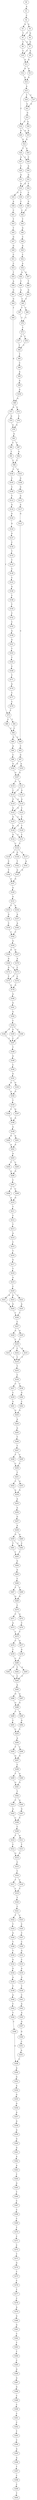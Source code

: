 strict digraph  {
	S0 -> S1 [ label = A ];
	S1 -> S2 [ label = C ];
	S2 -> S3 [ label = A ];
	S2 -> S4 [ label = G ];
	S3 -> S5 [ label = T ];
	S4 -> S6 [ label = G ];
	S4 -> S5 [ label = T ];
	S5 -> S7 [ label = G ];
	S5 -> S8 [ label = C ];
	S6 -> S7 [ label = G ];
	S7 -> S9 [ label = A ];
	S7 -> S10 [ label = C ];
	S8 -> S10 [ label = C ];
	S9 -> S11 [ label = G ];
	S10 -> S11 [ label = G ];
	S11 -> S12 [ label = A ];
	S11 -> S13 [ label = G ];
	S12 -> S14 [ label = G ];
	S13 -> S14 [ label = G ];
	S14 -> S15 [ label = A ];
	S15 -> S16 [ label = C ];
	S15 -> S17 [ label = C ];
	S15 -> S18 [ label = T ];
	S16 -> S19 [ label = A ];
	S16 -> S20 [ label = G ];
	S17 -> S21 [ label = G ];
	S18 -> S21 [ label = G ];
	S19 -> S22 [ label = G ];
	S20 -> S22 [ label = G ];
	S21 -> S23 [ label = G ];
	S22 -> S24 [ label = C ];
	S22 -> S25 [ label = A ];
	S23 -> S26 [ label = A ];
	S23 -> S16 [ label = C ];
	S24 -> S27 [ label = A ];
	S24 -> S28 [ label = C ];
	S25 -> S28 [ label = C ];
	S26 -> S19 [ label = A ];
	S27 -> S29 [ label = C ];
	S28 -> S30 [ label = A ];
	S29 -> S31 [ label = A ];
	S30 -> S32 [ label = G ];
	S31 -> S33 [ label = G ];
	S32 -> S34 [ label = T ];
	S32 -> S33 [ label = G ];
	S33 -> S35 [ label = G ];
	S33 -> S36 [ label = T ];
	S34 -> S37 [ label = C ];
	S35 -> S38 [ label = A ];
	S36 -> S39 [ label = C ];
	S37 -> S40 [ label = G ];
	S38 -> S41 [ label = C ];
	S39 -> S42 [ label = C ];
	S40 -> S42 [ label = C ];
	S41 -> S43 [ label = T ];
	S42 -> S44 [ label = T ];
	S43 -> S45 [ label = T ];
	S44 -> S46 [ label = G ];
	S45 -> S47 [ label = G ];
	S46 -> S48 [ label = C ];
	S47 -> S49 [ label = G ];
	S48 -> S50 [ label = A ];
	S49 -> S51 [ label = C ];
	S50 -> S52 [ label = C ];
	S51 -> S53 [ label = C ];
	S52 -> S54 [ label = A ];
	S53 -> S55 [ label = T ];
	S54 -> S56 [ label = A ];
	S54 -> S57 [ label = G ];
	S55 -> S58 [ label = A ];
	S56 -> S59 [ label = C ];
	S57 -> S60 [ label = T ];
	S58 -> S61 [ label = G ];
	S59 -> S62 [ label = A ];
	S60 -> S63 [ label = G ];
	S61 -> S64 [ label = G ];
	S62 -> S65 [ label = C ];
	S63 -> S65 [ label = C ];
	S64 -> S66 [ label = T ];
	S65 -> S67 [ label = T ];
	S65 -> S68 [ label = C ];
	S66 -> S69 [ label = G ];
	S67 -> S70 [ label = C ];
	S68 -> S70 [ label = C ];
	S69 -> S71 [ label = G ];
	S69 -> S72 [ label = C ];
	S70 -> S73 [ label = T ];
	S71 -> S74 [ label = G ];
	S71 -> S75 [ label = T ];
	S72 -> S76 [ label = C ];
	S73 -> S77 [ label = G ];
	S73 -> S78 [ label = T ];
	S74 -> S79 [ label = G ];
	S75 -> S80 [ label = C ];
	S75 -> S81 [ label = T ];
	S76 -> S79 [ label = G ];
	S77 -> S82 [ label = T ];
	S78 -> S82 [ label = T ];
	S79 -> S83 [ label = G ];
	S80 -> S84 [ label = C ];
	S81 -> S84 [ label = C ];
	S82 -> S85 [ label = T ];
	S83 -> S86 [ label = C ];
	S83 -> S87 [ label = T ];
	S84 -> S88 [ label = C ];
	S84 -> S89 [ label = G ];
	S85 -> S90 [ label = C ];
	S86 -> S91 [ label = T ];
	S87 -> S92 [ label = G ];
	S88 -> S93 [ label = C ];
	S89 -> S94 [ label = A ];
	S90 -> S95 [ label = A ];
	S91 -> S96 [ label = C ];
	S92 -> S96 [ label = C ];
	S93 -> S97 [ label = G ];
	S94 -> S98 [ label = C ];
	S95 -> S99 [ label = G ];
	S96 -> S100 [ label = C ];
	S96 -> S101 [ label = G ];
	S97 -> S102 [ label = G ];
	S97 -> S103 [ label = A ];
	S98 -> S102 [ label = G ];
	S99 -> S104 [ label = G ];
	S100 -> S105 [ label = C ];
	S101 -> S106 [ label = G ];
	S102 -> S107 [ label = G ];
	S103 -> S107 [ label = G ];
	S104 -> S69 [ label = G ];
	S105 -> S108 [ label = C ];
	S106 -> S109 [ label = G ];
	S107 -> S110 [ label = G ];
	S107 -> S111 [ label = C ];
	S108 -> S112 [ label = T ];
	S109 -> S113 [ label = G ];
	S110 -> S114 [ label = C ];
	S111 -> S114 [ label = C ];
	S111 -> S115 [ label = G ];
	S112 -> S116 [ label = G ];
	S113 -> S117 [ label = A ];
	S114 -> S118 [ label = G ];
	S114 -> S119 [ label = A ];
	S115 -> S119 [ label = A ];
	S116 -> S120 [ label = G ];
	S117 -> S121 [ label = G ];
	S118 -> S122 [ label = G ];
	S119 -> S123 [ label = C ];
	S119 -> S122 [ label = G ];
	S120 -> S124 [ label = G ];
	S121 -> S88 [ label = C ];
	S122 -> S125 [ label = G ];
	S122 -> S126 [ label = C ];
	S123 -> S126 [ label = C ];
	S124 -> S127 [ label = G ];
	S125 -> S128 [ label = G ];
	S126 -> S128 [ label = G ];
	S126 -> S129 [ label = T ];
	S127 -> S130 [ label = C ];
	S128 -> S131 [ label = C ];
	S128 -> S132 [ label = G ];
	S129 -> S131 [ label = C ];
	S130 -> S133 [ label = T ];
	S131 -> S134 [ label = C ];
	S132 -> S134 [ label = C ];
	S133 -> S135 [ label = T ];
	S134 -> S136 [ label = A ];
	S134 -> S137 [ label = C ];
	S134 -> S138 [ label = G ];
	S135 -> S139 [ label = C ];
	S136 -> S140 [ label = C ];
	S137 -> S141 [ label = A ];
	S138 -> S142 [ label = T ];
	S139 -> S143 [ label = C ];
	S140 -> S144 [ label = T ];
	S141 -> S145 [ label = G ];
	S142 -> S145 [ label = G ];
	S143 -> S146 [ label = A ];
	S144 -> S147 [ label = G ];
	S145 -> S147 [ label = G ];
	S146 -> S148 [ label = C ];
	S147 -> S149 [ label = A ];
	S148 -> S150 [ label = T ];
	S149 -> S151 [ label = G ];
	S150 -> S152 [ label = C ];
	S151 -> S153 [ label = C ];
	S151 -> S154 [ label = A ];
	S152 -> S155 [ label = C ];
	S153 -> S156 [ label = G ];
	S154 -> S157 [ label = A ];
	S155 -> S158 [ label = A ];
	S156 -> S159 [ label = C ];
	S157 -> S160 [ label = A ];
	S158 -> S161 [ label = G ];
	S159 -> S162 [ label = C ];
	S160 -> S162 [ label = C ];
	S161 -> S163 [ label = T ];
	S162 -> S164 [ label = A ];
	S163 -> S165 [ label = T ];
	S164 -> S166 [ label = A ];
	S164 -> S167 [ label = G ];
	S165 -> S168 [ label = C ];
	S166 -> S169 [ label = G ];
	S167 -> S170 [ label = A ];
	S168 -> S171 [ label = T ];
	S169 -> S172 [ label = G ];
	S169 -> S173 [ label = C ];
	S170 -> S173 [ label = C ];
	S171 -> S174 [ label = A ];
	S172 -> S175 [ label = T ];
	S173 -> S176 [ label = C ];
	S173 -> S175 [ label = T ];
	S174 -> S177 [ label = C ];
	S175 -> S178 [ label = G ];
	S176 -> S178 [ label = G ];
	S177 -> S179 [ label = C ];
	S178 -> S180 [ label = A ];
	S179 -> S75 [ label = T ];
	S180 -> S181 [ label = G ];
	S181 -> S182 [ label = G ];
	S182 -> S183 [ label = C ];
	S183 -> S184 [ label = T ];
	S183 -> S185 [ label = G ];
	S183 -> S186 [ label = C ];
	S184 -> S187 [ label = C ];
	S185 -> S187 [ label = C ];
	S186 -> S187 [ label = C ];
	S187 -> S188 [ label = T ];
	S188 -> S189 [ label = G ];
	S189 -> S190 [ label = C ];
	S190 -> S191 [ label = G ];
	S191 -> S192 [ label = A ];
	S191 -> S193 [ label = G ];
	S192 -> S194 [ label = G ];
	S193 -> S194 [ label = G ];
	S194 -> S195 [ label = T ];
	S195 -> S196 [ label = C ];
	S195 -> S197 [ label = G ];
	S196 -> S198 [ label = A ];
	S197 -> S198 [ label = A ];
	S198 -> S199 [ label = A ];
	S199 -> S200 [ label = G ];
	S199 -> S201 [ label = A ];
	S200 -> S202 [ label = A ];
	S201 -> S202 [ label = A ];
	S202 -> S203 [ label = A ];
	S203 -> S204 [ label = T ];
	S203 -> S205 [ label = C ];
	S204 -> S206 [ label = G ];
	S205 -> S206 [ label = G ];
	S206 -> S207 [ label = C ];
	S207 -> S208 [ label = T ];
	S207 -> S209 [ label = C ];
	S208 -> S210 [ label = G ];
	S209 -> S210 [ label = G ];
	S210 -> S211 [ label = T ];
	S211 -> S212 [ label = C ];
	S212 -> S213 [ label = T ];
	S213 -> S214 [ label = A ];
	S214 -> S215 [ label = C ];
	S215 -> S216 [ label = T ];
	S216 -> S217 [ label = G ];
	S217 -> S218 [ label = T ];
	S218 -> S219 [ label = G ];
	S219 -> S220 [ label = C ];
	S220 -> S221 [ label = A ];
	S220 -> S222 [ label = C ];
	S220 -> S223 [ label = G ];
	S221 -> S224 [ label = G ];
	S222 -> S225 [ label = A ];
	S223 -> S224 [ label = G ];
	S224 -> S226 [ label = T ];
	S225 -> S226 [ label = T ];
	S226 -> S227 [ label = C ];
	S227 -> S228 [ label = A ];
	S227 -> S229 [ label = G ];
	S228 -> S230 [ label = T ];
	S229 -> S230 [ label = T ];
	S230 -> S231 [ label = T ];
	S230 -> S232 [ label = C ];
	S230 -> S233 [ label = G ];
	S231 -> S234 [ label = T ];
	S232 -> S234 [ label = T ];
	S233 -> S234 [ label = T ];
	S234 -> S235 [ label = T ];
	S235 -> S236 [ label = C ];
	S236 -> S237 [ label = C ];
	S236 -> S238 [ label = T ];
	S237 -> S239 [ label = C ];
	S238 -> S240 [ label = G ];
	S239 -> S241 [ label = G ];
	S240 -> S242 [ label = C ];
	S241 -> S243 [ label = G ];
	S242 -> S243 [ label = G ];
	S243 -> S244 [ label = A ];
	S244 -> S245 [ label = G ];
	S245 -> S246 [ label = T ];
	S246 -> S247 [ label = T ];
	S247 -> S248 [ label = T ];
	S247 -> S249 [ label = C ];
	S248 -> S250 [ label = C ];
	S249 -> S250 [ label = C ];
	S250 -> S251 [ label = T ];
	S251 -> S252 [ label = C ];
	S251 -> S253 [ label = G ];
	S252 -> S254 [ label = A ];
	S253 -> S254 [ label = A ];
	S254 -> S255 [ label = A ];
	S255 -> S256 [ label = G ];
	S256 -> S257 [ label = G ];
	S257 -> S258 [ label = A ];
	S258 -> S259 [ label = G ];
	S258 -> S260 [ label = A ];
	S259 -> S261 [ label = T ];
	S259 -> S262 [ label = C ];
	S260 -> S262 [ label = C ];
	S261 -> S263 [ label = T ];
	S262 -> S263 [ label = T ];
	S263 -> S264 [ label = G ];
	S264 -> S265 [ label = G ];
	S265 -> S266 [ label = C ];
	S266 -> S267 [ label = T ];
	S266 -> S268 [ label = C ];
	S267 -> S269 [ label = G ];
	S268 -> S269 [ label = G ];
	S269 -> S270 [ label = C ];
	S270 -> S271 [ label = C ];
	S270 -> S272 [ label = G ];
	S271 -> S273 [ label = A ];
	S272 -> S274 [ label = C ];
	S273 -> S275 [ label = T ];
	S274 -> S275 [ label = T ];
	S275 -> S276 [ label = C ];
	S275 -> S277 [ label = G ];
	S276 -> S278 [ label = T ];
	S277 -> S279 [ label = G ];
	S278 -> S280 [ label = C ];
	S279 -> S280 [ label = C ];
	S280 -> S281 [ label = C ];
	S280 -> S282 [ label = T ];
	S280 -> S283 [ label = G ];
	S281 -> S284 [ label = C ];
	S282 -> S284 [ label = C ];
	S283 -> S284 [ label = C ];
	S284 -> S285 [ label = A ];
	S285 -> S286 [ label = G ];
	S285 -> S287 [ label = A ];
	S286 -> S288 [ label = G ];
	S287 -> S288 [ label = G ];
	S288 -> S289 [ label = C ];
	S288 -> S290 [ label = A ];
	S289 -> S291 [ label = C ];
	S290 -> S292 [ label = G ];
	S291 -> S293 [ label = C ];
	S292 -> S293 [ label = C ];
	S293 -> S294 [ label = A ];
	S294 -> S295 [ label = T ];
	S294 -> S296 [ label = C ];
	S295 -> S297 [ label = G ];
	S296 -> S297 [ label = G ];
	S297 -> S298 [ label = C ];
	S298 -> S299 [ label = T ];
	S298 -> S300 [ label = A ];
	S299 -> S301 [ label = G ];
	S300 -> S301 [ label = G ];
	S301 -> S302 [ label = T ];
	S302 -> S303 [ label = C ];
	S302 -> S304 [ label = A ];
	S303 -> S305 [ label = A ];
	S304 -> S307 [ label = G ];
	S305 -> S308 [ label = C ];
	S307 -> S308 [ label = C ];
	S308 -> S309 [ label = C ];
	S309 -> S310 [ label = T ];
	S309 -> S311 [ label = A ];
	S310 -> S312 [ label = C ];
	S311 -> S313 [ label = T ];
	S312 -> S314 [ label = G ];
	S313 -> S314 [ label = G ];
	S314 -> S315 [ label = C ];
	S315 -> S316 [ label = C ];
	S316 -> S317 [ label = T ];
	S316 -> S318 [ label = C ];
	S317 -> S319 [ label = T ];
	S318 -> S319 [ label = T ];
	S319 -> S320 [ label = T ];
	S320 -> S321 [ label = C ];
	S321 -> S322 [ label = T ];
	S321 -> S323 [ label = C ];
	S322 -> S324 [ label = T ];
	S323 -> S325 [ label = C ];
	S324 -> S326 [ label = G ];
	S325 -> S327 [ label = C ];
	S326 -> S328 [ label = T ];
	S327 -> S329 [ label = C ];
	S328 -> S330 [ label = T ];
	S329 -> S331 [ label = G ];
	S330 -> S332 [ label = G ];
	S331 -> S333 [ label = C ];
	S332 -> S334 [ label = G ];
	S333 -> S335 [ label = A ];
	S334 -> S336 [ label = A ];
	S335 -> S337 [ label = G ];
	S336 -> S338 [ label = T ];
	S337 -> S339 [ label = T ];
	S338 -> S340 [ label = A ];
	S339 -> S341 [ label = C ];
	S340 -> S342 [ label = C ];
	S341 -> S343 [ label = A ];
	S342 -> S344 [ label = T ];
	S343 -> S345 [ label = A ];
	S344 -> S346 [ label = T ];
	S345 -> S347 [ label = G ];
	S346 -> S348 [ label = C ];
	S347 -> S349 [ label = G ];
	S348 -> S350 [ label = A ];
	S349 -> S351 [ label = C ];
	S350 -> S352 [ label = G ];
	S351 -> S353 [ label = A ];
	S352 -> S354 [ label = A ];
	S353 -> S348 [ label = C ];
	S354 -> S355 [ label = G ];
	S355 -> S356 [ label = G ];
	S356 -> S357 [ label = A ];
	S357 -> S358 [ label = G ];
	S358 -> S359 [ label = G ];
	S359 -> S360 [ label = G ];
	S360 -> S361 [ label = G ];
	S361 -> S362 [ label = A ];
	S362 -> S363 [ label = A ];
	S363 -> S364 [ label = T ];
	S364 -> S365 [ label = G ];
	S365 -> S366 [ label = T ];
	S366 -> S367 [ label = C ];
	S367 -> S368 [ label = C ];
	S368 -> S369 [ label = C ];
	S369 -> S370 [ label = T ];
	S370 -> S371 [ label = C ];
	S371 -> S372 [ label = C ];
	S372 -> S373 [ label = T ];
	S373 -> S374 [ label = G ];
	S374 -> S375 [ label = T ];
	S375 -> S376 [ label = C ];
	S376 -> S377 [ label = T ];
	S377 -> S378 [ label = C ];
	S378 -> S379 [ label = A ];
	S379 -> S380 [ label = G ];
	S380 -> S381 [ label = G ];
	S381 -> S382 [ label = C ];
	S382 -> S383 [ label = T ];
	S383 -> S384 [ label = T ];
	S384 -> S385 [ label = C ];
	S385 -> S386 [ label = G ];
	S386 -> S387 [ label = G ];
	S387 -> S388 [ label = G ];
	S388 -> S389 [ label = C ];
	S389 -> S390 [ label = C ];
	S390 -> S391 [ label = C ];
	S391 -> S392 [ label = C ];
	S392 -> S393 [ label = T ];
	S393 -> S394 [ label = C ];
	S394 -> S395 [ label = A ];
	S395 -> S396 [ label = A ];
	S396 -> S397 [ label = T ];
	S397 -> S398 [ label = C ];
	S398 -> S399 [ label = C ];
	S399 -> S400 [ label = T ];
}

